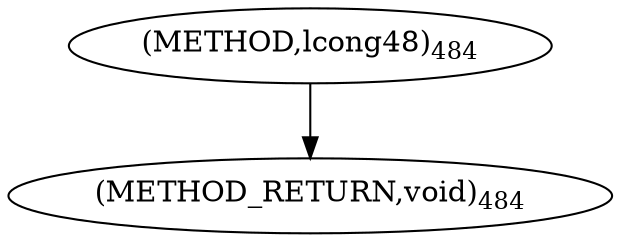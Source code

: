 digraph "lcong48" {  
"33300" [label = <(METHOD,lcong48)<SUB>484</SUB>> ]
"33302" [label = <(METHOD_RETURN,void)<SUB>484</SUB>> ]
  "33300" -> "33302" 
}
